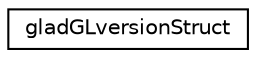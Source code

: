 digraph "Graphical Class Hierarchy"
{
  edge [fontname="Helvetica",fontsize="10",labelfontname="Helvetica",labelfontsize="10"];
  node [fontname="Helvetica",fontsize="10",shape=record];
  rankdir="LR";
  Node0 [label="gladGLversionStruct",height=0.2,width=0.4,color="black", fillcolor="white", style="filled",URL="$structgladGLversionStruct.html"];
}
